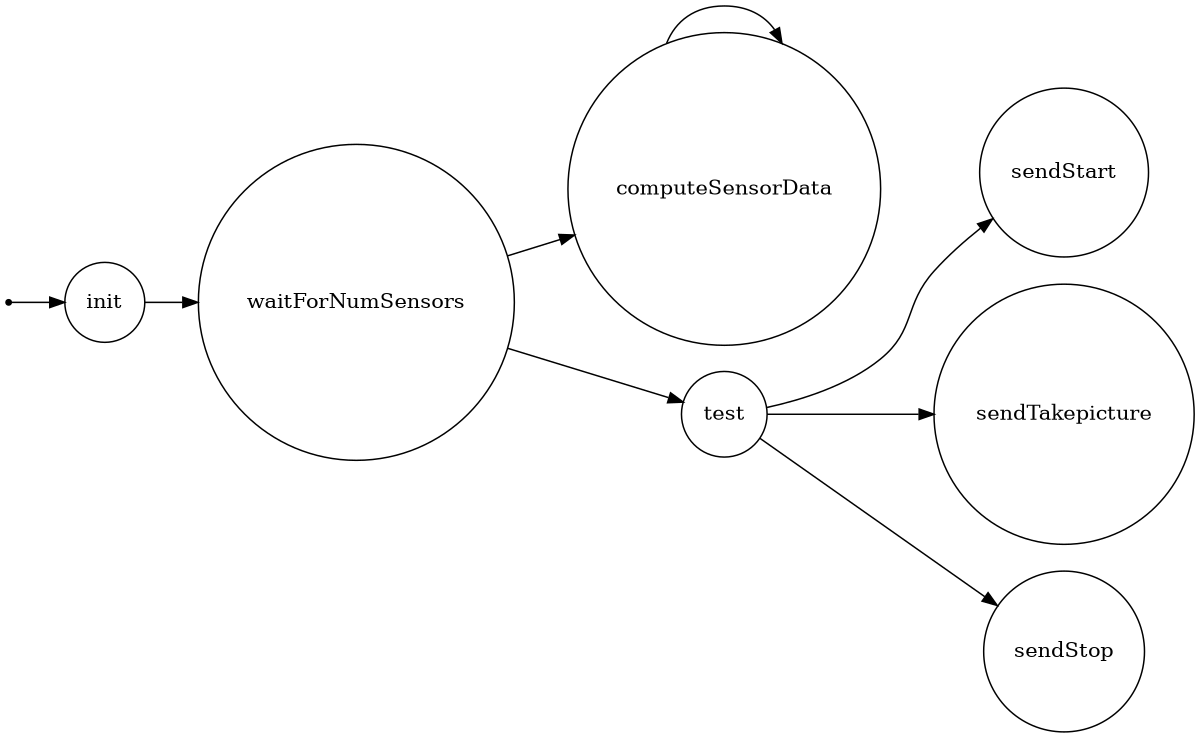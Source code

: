 /*
*
* A GraphViz DOT FSM description 
* Please use a GraphViz visualizer (like http://www.webgraphviz.com)
* 
* Generated by AM,NC,RM
*  
*/
 
digraph finite_state_machine {
  	rankdir=LR;
  	size="8,5"
  	node [shape = point]; iniziale;
  	node [shape = doublecircle]; 
  	node [shape = circle];
  	iniziale -> init [label = ""];
  	
  	
  	init -> waitForNumSensors [ label = ""];
  	
  	waitForNumSensors -> computeSensorData [ label = ""];
  	waitForNumSensors -> test [ label = ""];
  	
  	computeSensorData -> computeSensorData [ label = ""];
  	
  	test -> sendStart [ label = ""];
  	test -> sendTakepicture [ label = ""];
  	test -> sendStop [ label = ""];
}